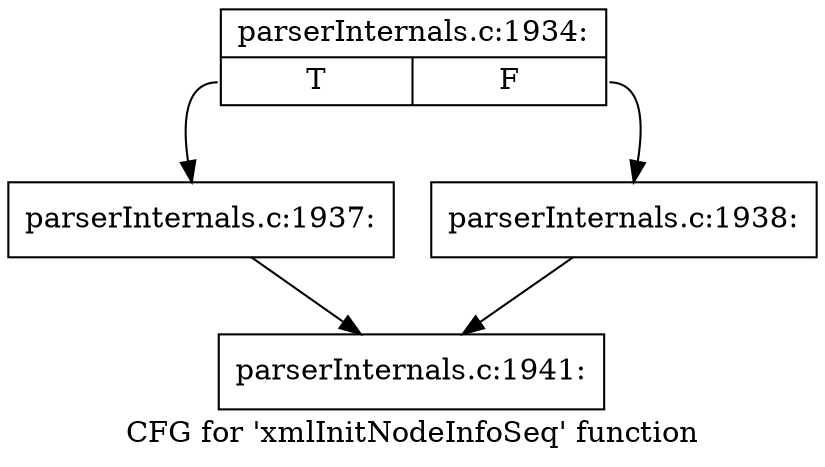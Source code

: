 digraph "CFG for 'xmlInitNodeInfoSeq' function" {
	label="CFG for 'xmlInitNodeInfoSeq' function";

	Node0x5585b3dfc000 [shape=record,label="{parserInternals.c:1934:|{<s0>T|<s1>F}}"];
	Node0x5585b3dfc000:s0 -> Node0x5585b3dfbc20;
	Node0x5585b3dfc000:s1 -> Node0x5585b3dfa050;
	Node0x5585b3dfbc20 [shape=record,label="{parserInternals.c:1937:}"];
	Node0x5585b3dfbc20 -> Node0x5585b3dfa1f0;
	Node0x5585b3dfa050 [shape=record,label="{parserInternals.c:1938:}"];
	Node0x5585b3dfa050 -> Node0x5585b3dfa1f0;
	Node0x5585b3dfa1f0 [shape=record,label="{parserInternals.c:1941:}"];
}
